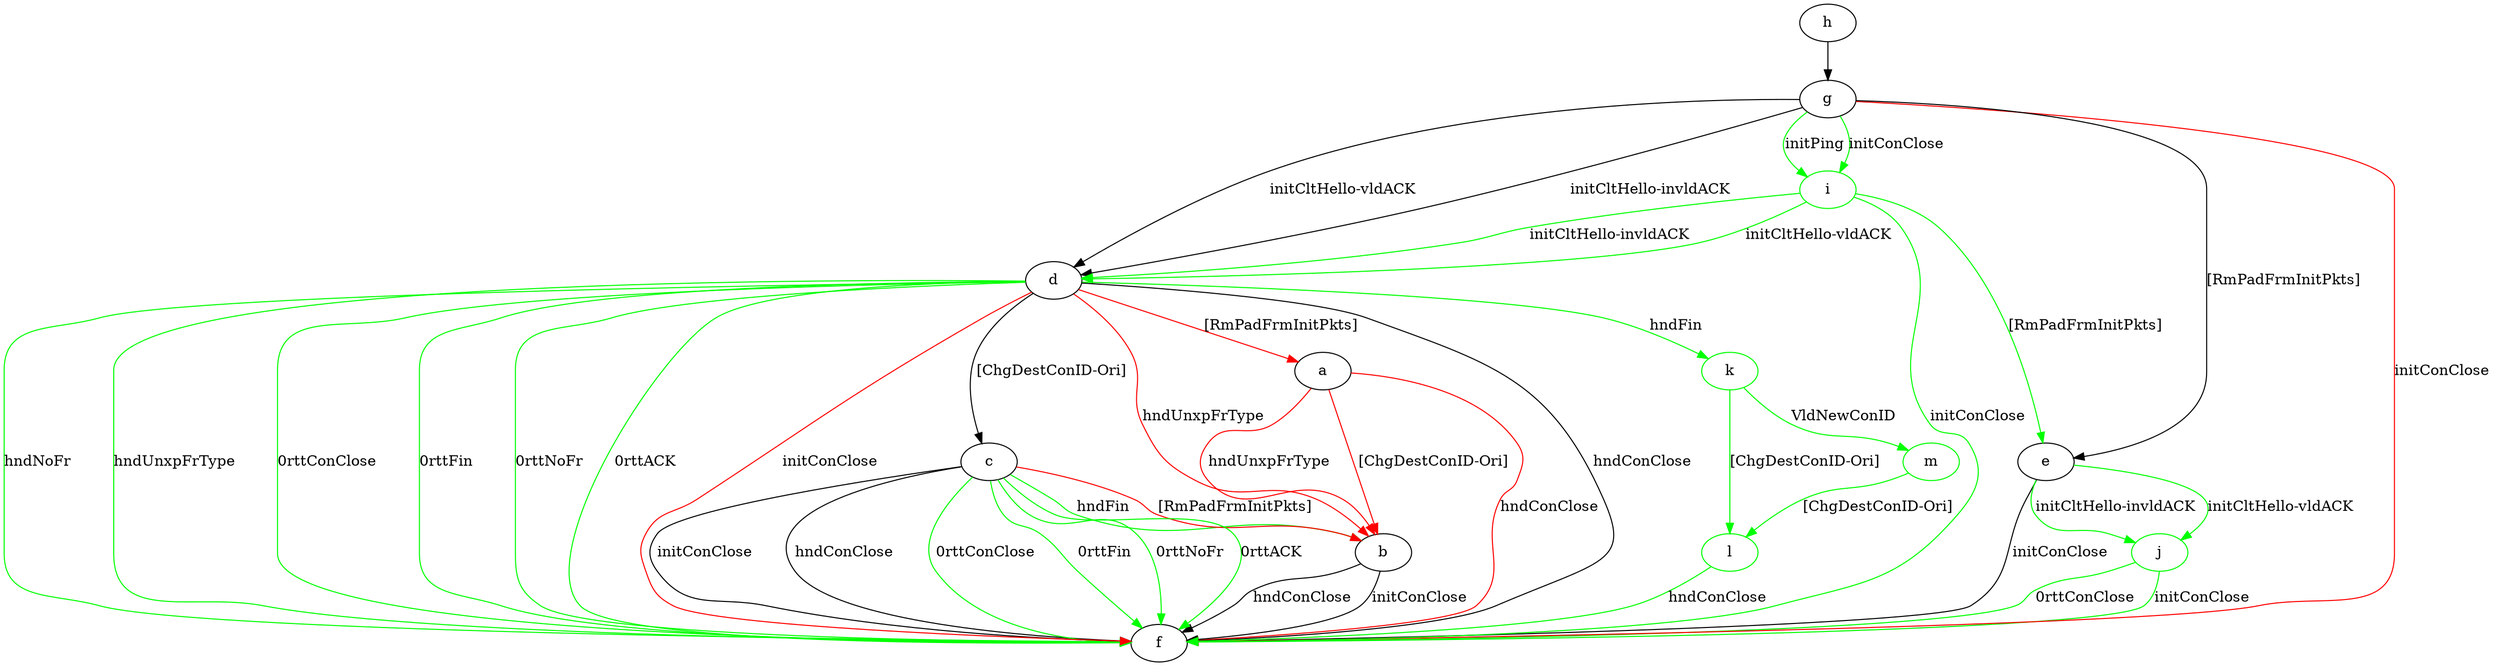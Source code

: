 digraph "" {
	a -> b	[key=0,
		color=red,
		label="hndUnxpFrType "];
	a -> b	[key=1,
		color=red,
		label="[ChgDestConID-Ori] "];
	a -> f	[key=0,
		color=red,
		label="hndConClose "];
	b -> f	[key=0,
		label="initConClose "];
	b -> f	[key=1,
		label="hndConClose "];
	c -> b	[key=0,
		color=green,
		label="hndFin "];
	c -> b	[key=1,
		color=red,
		label="[RmPadFrmInitPkts] "];
	c -> f	[key=0,
		label="initConClose "];
	c -> f	[key=1,
		label="hndConClose "];
	c -> f	[key=2,
		color=green,
		label="0rttConClose "];
	c -> f	[key=3,
		color=green,
		label="0rttFin "];
	c -> f	[key=4,
		color=green,
		label="0rttNoFr "];
	c -> f	[key=5,
		color=green,
		label="0rttACK "];
	d -> a	[key=0,
		color=red,
		label="[RmPadFrmInitPkts] "];
	d -> b	[key=0,
		color=red,
		label="hndUnxpFrType "];
	d -> c	[key=0,
		label="[ChgDestConID-Ori] "];
	d -> f	[key=0,
		label="hndConClose "];
	d -> f	[key=1,
		color=green,
		label="hndNoFr "];
	d -> f	[key=2,
		color=green,
		label="hndUnxpFrType "];
	d -> f	[key=3,
		color=green,
		label="0rttConClose "];
	d -> f	[key=4,
		color=green,
		label="0rttFin "];
	d -> f	[key=5,
		color=green,
		label="0rttNoFr "];
	d -> f	[key=6,
		color=green,
		label="0rttACK "];
	d -> f	[key=7,
		color=red,
		label="initConClose "];
	k	[color=green];
	d -> k	[key=0,
		color=green,
		label="hndFin "];
	e -> f	[key=0,
		label="initConClose "];
	j	[color=green];
	e -> j	[key=0,
		color=green,
		label="initCltHello-vldACK "];
	e -> j	[key=1,
		color=green,
		label="initCltHello-invldACK "];
	g -> d	[key=0,
		label="initCltHello-vldACK "];
	g -> d	[key=1,
		label="initCltHello-invldACK "];
	g -> e	[key=0,
		label="[RmPadFrmInitPkts] "];
	g -> f	[key=0,
		color=red,
		label="initConClose "];
	i	[color=green];
	g -> i	[key=0,
		color=green,
		label="initPing "];
	g -> i	[key=1,
		color=green,
		label="initConClose "];
	h -> g	[key=0];
	i -> d	[key=0,
		color=green,
		label="initCltHello-vldACK "];
	i -> d	[key=1,
		color=green,
		label="initCltHello-invldACK "];
	i -> e	[key=0,
		color=green,
		label="[RmPadFrmInitPkts] "];
	i -> f	[key=0,
		color=green,
		label="initConClose "];
	j -> f	[key=0,
		color=green,
		label="initConClose "];
	j -> f	[key=1,
		color=green,
		label="0rttConClose "];
	l	[color=green];
	k -> l	[key=0,
		color=green,
		label="[ChgDestConID-Ori] "];
	m	[color=green];
	k -> m	[key=0,
		color=green,
		label="VldNewConID "];
	l -> f	[key=0,
		color=green,
		label="hndConClose "];
	m -> l	[key=0,
		color=green,
		label="[ChgDestConID-Ori] "];
}

